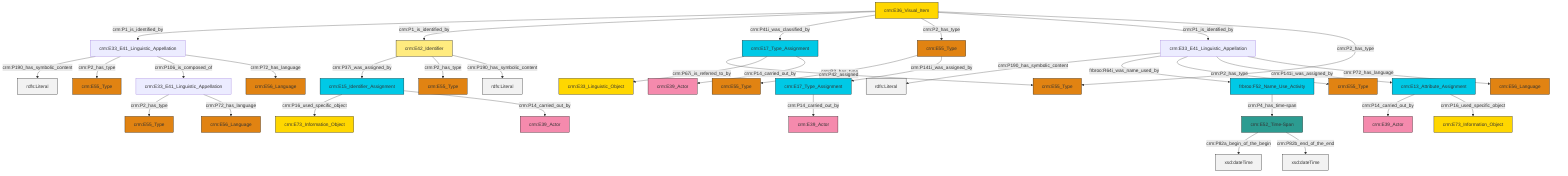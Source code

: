 graph TD
classDef Literal fill:#f2f2f2,stroke:#000000;
classDef CRM_Entity fill:#FFFFFF,stroke:#000000;
classDef Temporal_Entity fill:#00C9E6, stroke:#000000;
classDef Type fill:#E18312, stroke:#000000;
classDef Time-Span fill:#2C9C91, stroke:#000000;
classDef Appellation fill:#FFEB7F, stroke:#000000;
classDef Place fill:#008836, stroke:#000000;
classDef Persistent_Item fill:#B266B2, stroke:#000000;
classDef Conceptual_Object fill:#FFD700, stroke:#000000;
classDef Physical_Thing fill:#D2B48C, stroke:#000000;
classDef Actor fill:#f58aad, stroke:#000000;
classDef PC_Classes fill:#4ce600, stroke:#000000;
classDef Multi fill:#cccccc,stroke:#000000;

6["crm:E33_E41_Linguistic_Appellation"]:::Default -->|crm:P190_has_symbolic_content| 7[rdfs:Literal]:::Literal
8["crm:E55_Type"]:::Type -->|crm:P2_has_type| 9["crm:E55_Type"]:::Type
10["crm:E15_Identifier_Assignment"]:::Temporal_Entity -->|crm:P16_used_specific_object| 11["crm:E73_Information_Object"]:::Conceptual_Object
20["crm:E52_Time-Span"]:::Time-Span -->|crm:P82a_begin_of_the_begin| 21[xsd:dateTime]:::Literal
18["crm:E33_E41_Linguistic_Appellation"]:::Default -->|crm:P2_has_type| 24["crm:E55_Type"]:::Type
27["crm:E33_E41_Linguistic_Appellation"]:::Default -->|crm:P190_has_symbolic_content| 28[rdfs:Literal]:::Literal
4["crm:E36_Visual_Item"]:::Conceptual_Object -->|crm:P1_is_identified_by| 27["crm:E33_E41_Linguistic_Appellation"]:::Default
4["crm:E36_Visual_Item"]:::Conceptual_Object -->|crm:P1_is_identified_by| 32["crm:E42_Identifier"]:::Appellation
0["crm:E13_Attribute_Assignment"]:::Temporal_Entity -->|crm:P14_carried_out_by| 14["crm:E39_Actor"]:::Actor
4["crm:E36_Visual_Item"]:::Conceptual_Object -->|crm:P41i_was_classified_by| 36["crm:E17_Type_Assignment"]:::Temporal_Entity
36["crm:E17_Type_Assignment"]:::Temporal_Entity -->|crm:P42_assigned| 16["crm:E55_Type"]:::Type
32["crm:E42_Identifier"]:::Appellation -->|crm:P37i_was_assigned_by| 10["crm:E15_Identifier_Assignment"]:::Temporal_Entity
8["crm:E55_Type"]:::Type -->|crm:P141i_was_assigned_by| 34["crm:E17_Type_Assignment"]:::Temporal_Entity
20["crm:E52_Time-Span"]:::Time-Span -->|crm:P82b_end_of_the_end| 48[xsd:dateTime]:::Literal
6["crm:E33_E41_Linguistic_Appellation"]:::Default -->|frbroo:R64i_was_name_used_by| 44["frbroo:F52_Name_Use_Activity"]:::Temporal_Entity
10["crm:E15_Identifier_Assignment"]:::Temporal_Entity -->|crm:P14_carried_out_by| 29["crm:E39_Actor"]:::Actor
4["crm:E36_Visual_Item"]:::Conceptual_Object -->|crm:P2_has_type| 8["crm:E55_Type"]:::Type
6["crm:E33_E41_Linguistic_Appellation"]:::Default -->|crm:P2_has_type| 50["crm:E55_Type"]:::Type
0["crm:E13_Attribute_Assignment"]:::Temporal_Entity -->|crm:P16_used_specific_object| 51["crm:E73_Information_Object"]:::Conceptual_Object
27["crm:E33_E41_Linguistic_Appellation"]:::Default -->|crm:P2_has_type| 22["crm:E55_Type"]:::Type
6["crm:E33_E41_Linguistic_Appellation"]:::Default -->|crm:P141i_was_assigned_by| 0["crm:E13_Attribute_Assignment"]:::Temporal_Entity
6["crm:E33_E41_Linguistic_Appellation"]:::Default -->|crm:P72_has_language| 53["crm:E56_Language"]:::Type
27["crm:E33_E41_Linguistic_Appellation"]:::Default -->|crm:P106_is_composed_of| 18["crm:E33_E41_Linguistic_Appellation"]:::Default
4["crm:E36_Visual_Item"]:::Conceptual_Object -->|crm:P1_is_identified_by| 6["crm:E33_E41_Linguistic_Appellation"]:::Default
27["crm:E33_E41_Linguistic_Appellation"]:::Default -->|crm:P72_has_language| 25["crm:E56_Language"]:::Type
4["crm:E36_Visual_Item"]:::Conceptual_Object -->|crm:P2_has_type| 16["crm:E55_Type"]:::Type
32["crm:E42_Identifier"]:::Appellation -->|crm:P2_has_type| 12["crm:E55_Type"]:::Type
32["crm:E42_Identifier"]:::Appellation -->|crm:P190_has_symbolic_content| 56[rdfs:Literal]:::Literal
34["crm:E17_Type_Assignment"]:::Temporal_Entity -->|crm:P14_carried_out_by| 2["crm:E39_Actor"]:::Actor
36["crm:E17_Type_Assignment"]:::Temporal_Entity -->|crm:P67i_is_referred_to_by| 57["crm:E33_Linguistic_Object"]:::Conceptual_Object
44["frbroo:F52_Name_Use_Activity"]:::Temporal_Entity -->|crm:P4_has_time-span| 20["crm:E52_Time-Span"]:::Time-Span
36["crm:E17_Type_Assignment"]:::Temporal_Entity -->|crm:P14_carried_out_by| 42["crm:E39_Actor"]:::Actor
18["crm:E33_E41_Linguistic_Appellation"]:::Default -->|crm:P72_has_language| 60["crm:E56_Language"]:::Type
